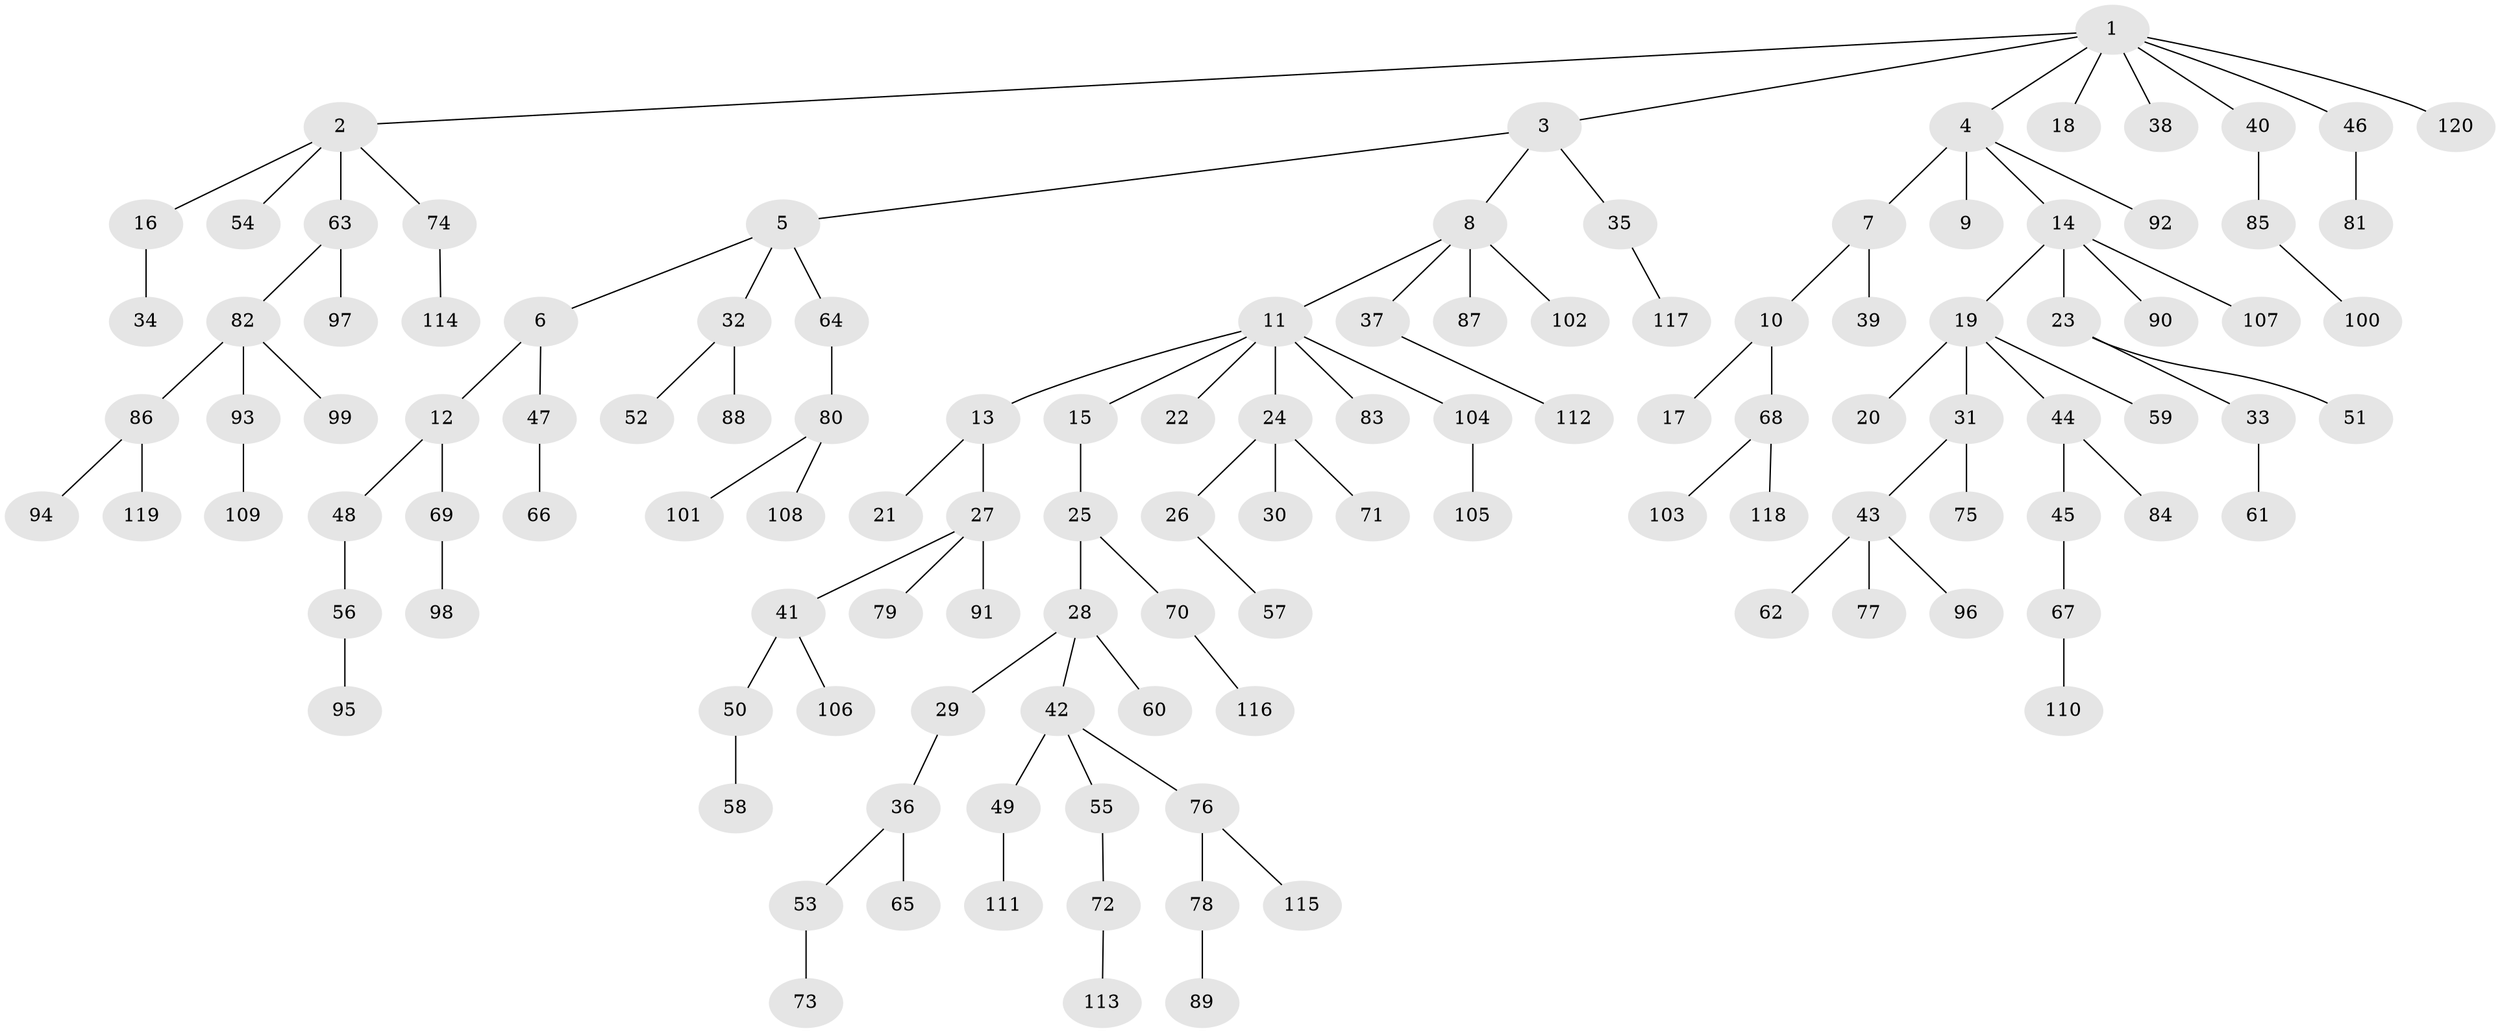 // coarse degree distribution, {7: 0.012345679012345678, 5: 0.037037037037037035, 4: 0.09876543209876543, 3: 0.08641975308641975, 1: 0.6049382716049383, 8: 0.012345679012345678, 6: 0.012345679012345678, 2: 0.13580246913580246}
// Generated by graph-tools (version 1.1) at 2025/24/03/03/25 07:24:08]
// undirected, 120 vertices, 119 edges
graph export_dot {
graph [start="1"]
  node [color=gray90,style=filled];
  1;
  2;
  3;
  4;
  5;
  6;
  7;
  8;
  9;
  10;
  11;
  12;
  13;
  14;
  15;
  16;
  17;
  18;
  19;
  20;
  21;
  22;
  23;
  24;
  25;
  26;
  27;
  28;
  29;
  30;
  31;
  32;
  33;
  34;
  35;
  36;
  37;
  38;
  39;
  40;
  41;
  42;
  43;
  44;
  45;
  46;
  47;
  48;
  49;
  50;
  51;
  52;
  53;
  54;
  55;
  56;
  57;
  58;
  59;
  60;
  61;
  62;
  63;
  64;
  65;
  66;
  67;
  68;
  69;
  70;
  71;
  72;
  73;
  74;
  75;
  76;
  77;
  78;
  79;
  80;
  81;
  82;
  83;
  84;
  85;
  86;
  87;
  88;
  89;
  90;
  91;
  92;
  93;
  94;
  95;
  96;
  97;
  98;
  99;
  100;
  101;
  102;
  103;
  104;
  105;
  106;
  107;
  108;
  109;
  110;
  111;
  112;
  113;
  114;
  115;
  116;
  117;
  118;
  119;
  120;
  1 -- 2;
  1 -- 3;
  1 -- 4;
  1 -- 18;
  1 -- 38;
  1 -- 40;
  1 -- 46;
  1 -- 120;
  2 -- 16;
  2 -- 54;
  2 -- 63;
  2 -- 74;
  3 -- 5;
  3 -- 8;
  3 -- 35;
  4 -- 7;
  4 -- 9;
  4 -- 14;
  4 -- 92;
  5 -- 6;
  5 -- 32;
  5 -- 64;
  6 -- 12;
  6 -- 47;
  7 -- 10;
  7 -- 39;
  8 -- 11;
  8 -- 37;
  8 -- 87;
  8 -- 102;
  10 -- 17;
  10 -- 68;
  11 -- 13;
  11 -- 15;
  11 -- 22;
  11 -- 24;
  11 -- 83;
  11 -- 104;
  12 -- 48;
  12 -- 69;
  13 -- 21;
  13 -- 27;
  14 -- 19;
  14 -- 23;
  14 -- 90;
  14 -- 107;
  15 -- 25;
  16 -- 34;
  19 -- 20;
  19 -- 31;
  19 -- 44;
  19 -- 59;
  23 -- 33;
  23 -- 51;
  24 -- 26;
  24 -- 30;
  24 -- 71;
  25 -- 28;
  25 -- 70;
  26 -- 57;
  27 -- 41;
  27 -- 79;
  27 -- 91;
  28 -- 29;
  28 -- 42;
  28 -- 60;
  29 -- 36;
  31 -- 43;
  31 -- 75;
  32 -- 52;
  32 -- 88;
  33 -- 61;
  35 -- 117;
  36 -- 53;
  36 -- 65;
  37 -- 112;
  40 -- 85;
  41 -- 50;
  41 -- 106;
  42 -- 49;
  42 -- 55;
  42 -- 76;
  43 -- 62;
  43 -- 77;
  43 -- 96;
  44 -- 45;
  44 -- 84;
  45 -- 67;
  46 -- 81;
  47 -- 66;
  48 -- 56;
  49 -- 111;
  50 -- 58;
  53 -- 73;
  55 -- 72;
  56 -- 95;
  63 -- 82;
  63 -- 97;
  64 -- 80;
  67 -- 110;
  68 -- 103;
  68 -- 118;
  69 -- 98;
  70 -- 116;
  72 -- 113;
  74 -- 114;
  76 -- 78;
  76 -- 115;
  78 -- 89;
  80 -- 101;
  80 -- 108;
  82 -- 86;
  82 -- 93;
  82 -- 99;
  85 -- 100;
  86 -- 94;
  86 -- 119;
  93 -- 109;
  104 -- 105;
}
